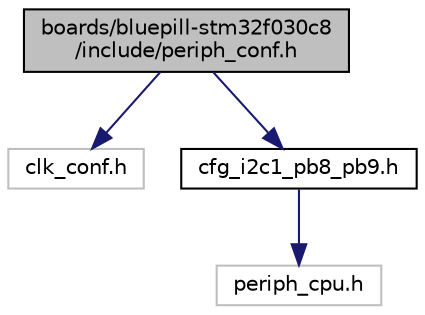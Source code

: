 digraph "boards/bluepill-stm32f030c8/include/periph_conf.h"
{
 // LATEX_PDF_SIZE
  edge [fontname="Helvetica",fontsize="10",labelfontname="Helvetica",labelfontsize="10"];
  node [fontname="Helvetica",fontsize="10",shape=record];
  Node1 [label="boards/bluepill-stm32f030c8\l/include/periph_conf.h",height=0.2,width=0.4,color="black", fillcolor="grey75", style="filled", fontcolor="black",tooltip="Peripheral MCU configuration for the bluepill-stm32f030c8 board."];
  Node1 -> Node2 [color="midnightblue",fontsize="10",style="solid",fontname="Helvetica"];
  Node2 [label="clk_conf.h",height=0.2,width=0.4,color="grey75", fillcolor="white", style="filled",tooltip=" "];
  Node1 -> Node3 [color="midnightblue",fontsize="10",style="solid",fontname="Helvetica"];
  Node3 [label="cfg_i2c1_pb8_pb9.h",height=0.2,width=0.4,color="black", fillcolor="white", style="filled",URL="$cfg__i2c1__pb8__pb9_8h.html",tooltip="Common configuration for STM32 I2C."];
  Node3 -> Node4 [color="midnightblue",fontsize="10",style="solid",fontname="Helvetica"];
  Node4 [label="periph_cpu.h",height=0.2,width=0.4,color="grey75", fillcolor="white", style="filled",tooltip=" "];
}
